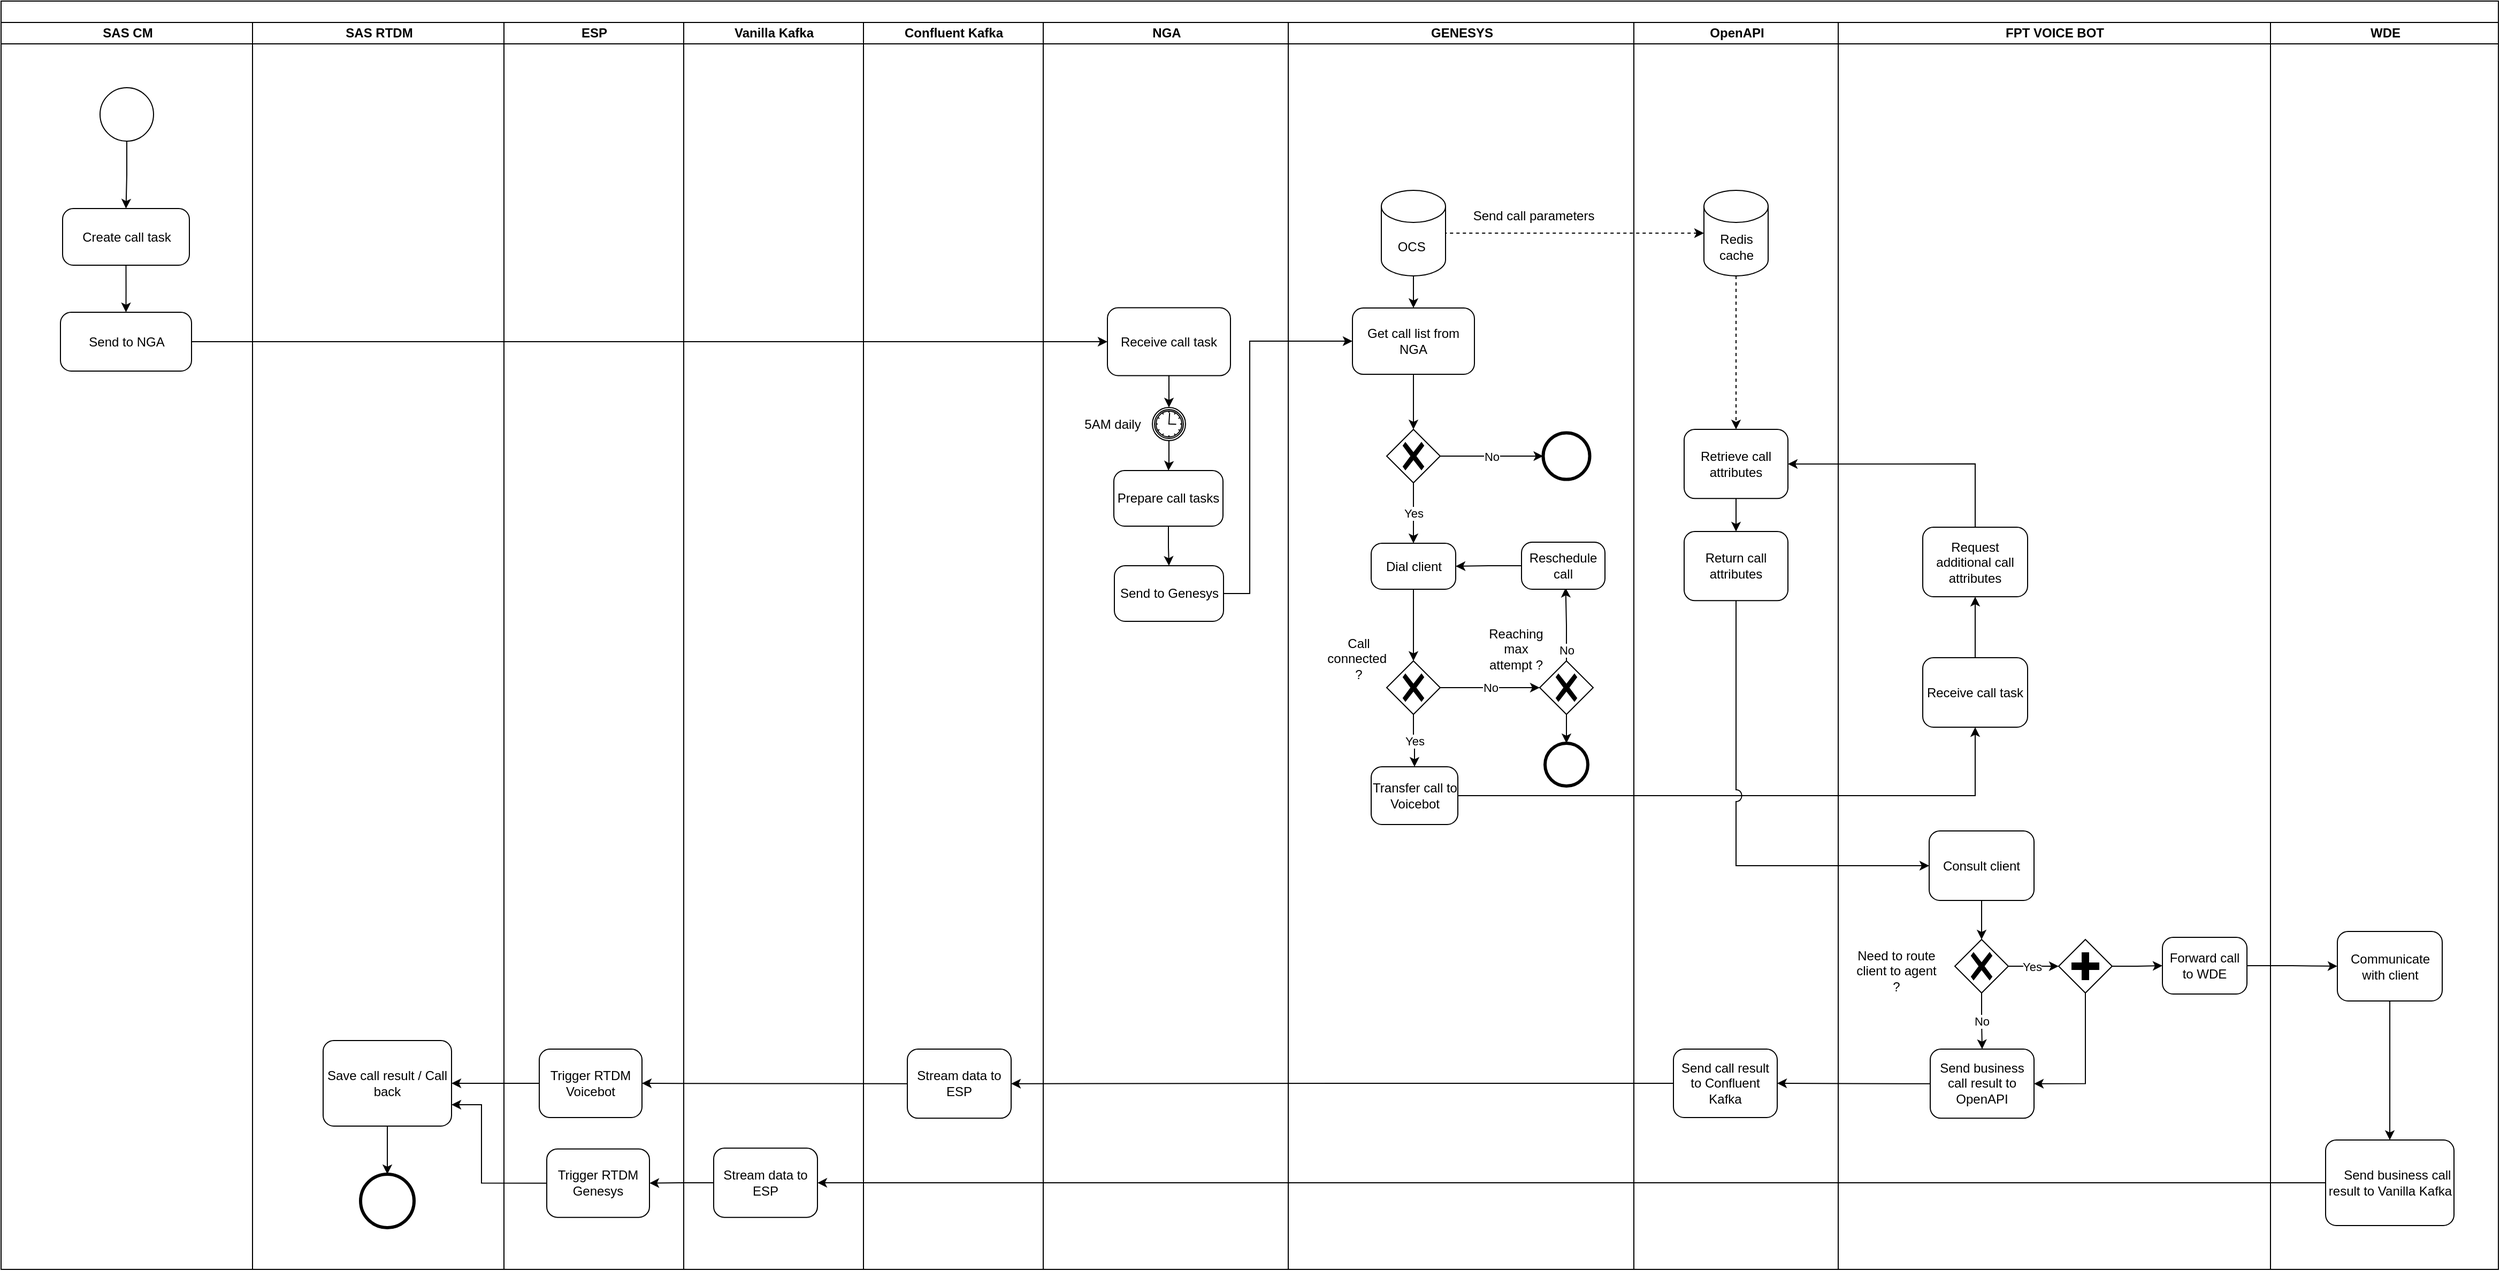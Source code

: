 <mxfile version="20.2.0" type="onedrive"><diagram name="Voicebot - Flowdiagram - 20221006" id="AVSwQs1AvUmpUwZt7N9i"><mxGraphModel grid="0" page="0" gridSize="10" guides="1" tooltips="1" connect="1" arrows="1" fold="1" pageScale="1" pageWidth="850" pageHeight="1100" background="#ffffff" math="0" shadow="0"><root><mxCell id="Dkn5S9iM4uBbkU67plKj-0"/><mxCell id="Dkn5S9iM4uBbkU67plKj-1" parent="Dkn5S9iM4uBbkU67plKj-0"/><mxCell id="Dkn5S9iM4uBbkU67plKj-2" value="" style="swimlane;html=1;childLayout=stackLayout;resizeParent=1;resizeParentMax=0;startSize=20;" vertex="1" parent="Dkn5S9iM4uBbkU67plKj-1"><mxGeometry x="-715" y="83" width="2334" height="1186" as="geometry"/></mxCell><mxCell id="Dkn5S9iM4uBbkU67plKj-3" value="SAS CM" style="swimlane;html=1;startSize=20;" vertex="1" parent="Dkn5S9iM4uBbkU67plKj-2"><mxGeometry y="20" width="235" height="1166" as="geometry"><mxRectangle y="20" width="32" height="1166" as="alternateBounds"/></mxGeometry></mxCell><mxCell id="Dkn5S9iM4uBbkU67plKj-6" style="edgeStyle=orthogonalEdgeStyle;rounded=0;orthogonalLoop=1;jettySize=auto;html=1;exitX=0.5;exitY=1;exitDx=0;exitDy=0;exitPerimeter=0;" edge="1" parent="Dkn5S9iM4uBbkU67plKj-3" source="Dkn5S9iM4uBbkU67plKj-7" target="Dkn5S9iM4uBbkU67plKj-5"><mxGeometry relative="1" as="geometry"/></mxCell><mxCell id="Dkn5S9iM4uBbkU67plKj-7" value="" style="points=[[0.145,0.145,0],[0.5,0,0],[0.855,0.145,0],[1,0.5,0],[0.855,0.855,0],[0.5,1,0],[0.145,0.855,0],[0,0.5,0]];shape=mxgraph.bpmn.event;html=1;verticalLabelPosition=bottom;labelBackgroundColor=#ffffff;verticalAlign=top;align=center;perimeter=ellipsePerimeter;outlineConnect=0;aspect=fixed;outline=standard;symbol=general;" vertex="1" parent="Dkn5S9iM4uBbkU67plKj-3"><mxGeometry x="92.5" y="61" width="50" height="50" as="geometry"/></mxCell><object label="Create call task" id="Dkn5S9iM4uBbkU67plKj-5"><mxCell style="points=[[0,0.25,0,0,0],[0,0.5,0,0,0],[0,0.51,0,0,0],[0,0.75,0,0,0],[0.25,0,0,0,0],[0.25,1,0,0,0],[0.5,0,0,0,0],[0.5,1,0,0,0],[0.75,0,0,0,0],[0.75,1,0,0,0],[1,0.25,0,0,0],[1,0.51,0,0,0],[1,0.75,0,0,0]];shape=mxgraph.bpmn.task;whiteSpace=wrap;rectStyle=rounded;size=10;taskMarker=abstract;" vertex="1" parent="Dkn5S9iM4uBbkU67plKj-3"><mxGeometry x="57.5" y="174" width="118.5" height="53" as="geometry"/></mxCell></object><mxCell id="Dkn5S9iM4uBbkU67plKj-8" value="Send to NGA" style="points=[[0.25,0,0],[0.5,0,0],[0.75,0,0],[1,0.25,0],[1,0.5,0],[1,0.75,0],[0.75,1,0],[0.5,1,0],[0.25,1,0],[0,0.75,0],[0,0.5,0],[0,0.25,0]];shape=mxgraph.bpmn.task;whiteSpace=wrap;rectStyle=rounded;size=10;taskMarker=abstract;" vertex="1" parent="Dkn5S9iM4uBbkU67plKj-3"><mxGeometry x="55.5" y="271" width="122.5" height="55" as="geometry"/></mxCell><mxCell id="Dkn5S9iM4uBbkU67plKj-4" style="edgeStyle=orthogonalEdgeStyle;rounded=0;orthogonalLoop=1;jettySize=auto;html=1;exitX=0.5;exitY=1;exitDx=0;exitDy=0;exitPerimeter=0;entryX=0.5;entryY=0;entryDx=0;entryDy=0;entryPerimeter=0;" edge="1" parent="Dkn5S9iM4uBbkU67plKj-3" source="Dkn5S9iM4uBbkU67plKj-5" target="Dkn5S9iM4uBbkU67plKj-8"><mxGeometry relative="1" as="geometry"/></mxCell><mxCell id="Dkn5S9iM4uBbkU67plKj-9" value="SAS RTDM" style="swimlane;html=1;startSize=20;" vertex="1" parent="Dkn5S9iM4uBbkU67plKj-2"><mxGeometry x="235" y="20" width="235" height="1166" as="geometry"/></mxCell><mxCell id="Dkn5S9iM4uBbkU67plKj-10" style="edgeStyle=orthogonalEdgeStyle;rounded=0;orthogonalLoop=1;jettySize=auto;html=1;exitX=0.5;exitY=1;exitDx=0;exitDy=0;exitPerimeter=0;" edge="1" parent="Dkn5S9iM4uBbkU67plKj-9" source="Dkn5S9iM4uBbkU67plKj-11" target="Dkn5S9iM4uBbkU67plKj-14"><mxGeometry relative="1" as="geometry"/></mxCell><mxCell id="Dkn5S9iM4uBbkU67plKj-11" value="Save call result / Call back" style="points=[[0.25,0,0],[0.5,0,0],[0.75,0,0],[1,0.25,0],[1,0.5,0],[1,0.75,0],[0.75,1,0],[0.5,1,0],[0.25,1,0],[0,0.75,0],[0,0.5,0],[0,0.25,0]];shape=mxgraph.bpmn.task;whiteSpace=wrap;rectStyle=rounded;size=10;taskMarker=abstract;" vertex="1" parent="Dkn5S9iM4uBbkU67plKj-9"><mxGeometry x="66" y="952" width="120" height="80" as="geometry"/></mxCell><mxCell id="Dkn5S9iM4uBbkU67plKj-14" value="" style="points=[[0.145,0.145,0],[0.5,0,0],[0.855,0.145,0],[1,0.5,0],[0.855,0.855,0],[0.5,1,0],[0.145,0.855,0],[0,0.5,0]];shape=mxgraph.bpmn.event;html=1;verticalLabelPosition=bottom;labelBackgroundColor=#ffffff;verticalAlign=top;align=center;perimeter=ellipsePerimeter;outlineConnect=0;aspect=fixed;outline=end;symbol=terminate2;" vertex="1" parent="Dkn5S9iM4uBbkU67plKj-9"><mxGeometry x="101" y="1077" width="50" height="50" as="geometry"/></mxCell><mxCell id="Dkn5S9iM4uBbkU67plKj-18" value="ESP" style="swimlane;html=1;startSize=20;" vertex="1" parent="Dkn5S9iM4uBbkU67plKj-2"><mxGeometry x="470" y="20" width="168" height="1166" as="geometry"/></mxCell><mxCell id="lUixaIj8vRWAvoNRVGVF-94" value="Trigger RTDM Voicebot" style="points=[[0.25,0,0],[0.5,0,0],[0.75,0,0],[1,0.25,0],[1,0.5,0],[1,0.75,0],[0.75,1,0],[0.5,1,0],[0.25,1,0],[0,0.75,0],[0,0.5,0],[0,0.25,0]];shape=mxgraph.bpmn.task;whiteSpace=wrap;rectStyle=rounded;size=10;taskMarker=abstract;" vertex="1" parent="Dkn5S9iM4uBbkU67plKj-18"><mxGeometry x="33" y="960" width="96" height="64" as="geometry"/></mxCell><mxCell id="B1AEDneCBW6MZfReENBX-0" value="Trigger RTDM Genesys" style="points=[[0.25,0,0],[0.5,0,0],[0.75,0,0],[1,0.25,0],[1,0.5,0],[1,0.75,0],[0.75,1,0],[0.5,1,0],[0.25,1,0],[0,0.75,0],[0,0.5,0],[0,0.25,0]];shape=mxgraph.bpmn.task;whiteSpace=wrap;rectStyle=rounded;size=10;taskMarker=abstract;" vertex="1" parent="Dkn5S9iM4uBbkU67plKj-18"><mxGeometry x="40" y="1053.33" width="96" height="64" as="geometry"/></mxCell><mxCell id="FtiySEOgPfvuPYwNcR_p-2" value="Vanilla Kafka" style="swimlane;html=1;startSize=20;" vertex="1" parent="Dkn5S9iM4uBbkU67plKj-2"><mxGeometry x="638" y="20" width="168" height="1166" as="geometry"/></mxCell><mxCell id="FtiySEOgPfvuPYwNcR_p-5" value="Stream data to ESP" style="points=[[0.25,0,0],[0.5,0,0],[0.75,0,0],[1,0.25,0],[1,0.5,0],[1,0.75,0],[0.75,1,0],[0.5,1,0],[0.25,1,0],[0,0.75,0],[0,0.5,0],[0,0.25,0]];shape=mxgraph.bpmn.task;whiteSpace=wrap;rectStyle=rounded;size=10;taskMarker=abstract;" vertex="1" parent="FtiySEOgPfvuPYwNcR_p-2"><mxGeometry x="28" y="1052.66" width="97" height="64.67" as="geometry"/></mxCell><mxCell id="FtiySEOgPfvuPYwNcR_p-1" value="Confluent Kafka" style="swimlane;html=1;startSize=20;" vertex="1" parent="Dkn5S9iM4uBbkU67plKj-2"><mxGeometry x="806" y="20" width="168" height="1166" as="geometry"/></mxCell><mxCell id="FtiySEOgPfvuPYwNcR_p-3" value="Stream data to ESP" style="points=[[0.25,0,0],[0.5,0,0],[0.75,0,0],[1,0.25,0],[1,0.5,0],[1,0.75,0],[0.75,1,0],[0.5,1,0],[0.25,1,0],[0,0.75,0],[0,0.5,0],[0,0.25,0]];shape=mxgraph.bpmn.task;whiteSpace=wrap;rectStyle=rounded;size=10;taskMarker=abstract;" vertex="1" parent="FtiySEOgPfvuPYwNcR_p-1"><mxGeometry x="41" y="960" width="97" height="64.67" as="geometry"/></mxCell><mxCell id="Dkn5S9iM4uBbkU67plKj-26" style="edgeStyle=orthogonalEdgeStyle;rounded=0;orthogonalLoop=1;jettySize=auto;html=1;exitX=1;exitY=0.5;exitDx=0;exitDy=0;exitPerimeter=0;entryX=0;entryY=0.5;entryDx=0;entryDy=0;entryPerimeter=0;" edge="1" parent="Dkn5S9iM4uBbkU67plKj-2" source="Dkn5S9iM4uBbkU67plKj-8" target="Dkn5S9iM4uBbkU67plKj-23"><mxGeometry relative="1" as="geometry"><mxPoint x="773" y="371" as="targetPoint"/></mxGeometry></mxCell><mxCell id="Dkn5S9iM4uBbkU67plKj-28" style="edgeStyle=orthogonalEdgeStyle;rounded=0;orthogonalLoop=1;jettySize=auto;html=1;exitX=1;exitY=0.5;exitDx=0;exitDy=0;exitPerimeter=0;" edge="1" parent="Dkn5S9iM4uBbkU67plKj-2" source="Dkn5S9iM4uBbkU67plKj-39" target="LhgJAR-SE8mhHtLFVo84-11"><mxGeometry relative="1" as="geometry"><mxPoint x="1742" y="792.0" as="targetPoint"/></mxGeometry></mxCell><mxCell id="Dkn5S9iM4uBbkU67plKj-21" value="NGA" style="swimlane;html=1;startSize=20;" vertex="1" parent="Dkn5S9iM4uBbkU67plKj-2"><mxGeometry x="974" y="20" width="229" height="1166" as="geometry"/></mxCell><mxCell id="lUixaIj8vRWAvoNRVGVF-65" style="edgeStyle=orthogonalEdgeStyle;rounded=0;orthogonalLoop=1;jettySize=auto;html=1;exitX=0.5;exitY=1;exitDx=0;exitDy=0;exitPerimeter=0;startArrow=none;startFill=0;endArrow=classic;endFill=1;" edge="1" parent="Dkn5S9iM4uBbkU67plKj-21" source="Dkn5S9iM4uBbkU67plKj-23" target="lUixaIj8vRWAvoNRVGVF-66"><mxGeometry relative="1" as="geometry"/></mxCell><mxCell id="Dkn5S9iM4uBbkU67plKj-23" value="Receive call task" style="points=[[0.25,0,0],[0.5,0,0],[0.75,0,0],[1,0.25,0],[1,0.5,0],[1,0.75,0],[0.75,1,0],[0.5,1,0],[0.25,1,0],[0,0.75,0],[0,0.5,0],[0,0.25,0]];shape=mxgraph.bpmn.task;whiteSpace=wrap;rectStyle=rounded;size=10;taskMarker=abstract;" vertex="1" parent="Dkn5S9iM4uBbkU67plKj-21"><mxGeometry x="60" y="266.75" width="115" height="63.5" as="geometry"/></mxCell><mxCell id="FtiySEOgPfvuPYwNcR_p-7" style="edgeStyle=orthogonalEdgeStyle;rounded=0;orthogonalLoop=1;jettySize=auto;html=1;exitX=0.5;exitY=1;exitDx=0;exitDy=0;exitPerimeter=0;" edge="1" parent="Dkn5S9iM4uBbkU67plKj-21" source="lUixaIj8vRWAvoNRVGVF-62" target="lUixaIj8vRWAvoNRVGVF-69"><mxGeometry relative="1" as="geometry"/></mxCell><mxCell id="lUixaIj8vRWAvoNRVGVF-62" value="Prepare call tasks" style="points=[[0.25,0,0],[0.5,0,0],[0.75,0,0],[1,0.25,0],[1,0.5,0],[1,0.75,0],[0.75,1,0],[0.5,1,0],[0.25,1,0],[0,0.75,0],[0,0.5,0],[0,0.25,0]];shape=mxgraph.bpmn.task;whiteSpace=wrap;rectStyle=rounded;size=10;taskMarker=abstract;" vertex="1" parent="Dkn5S9iM4uBbkU67plKj-21"><mxGeometry x="66" y="419" width="102" height="52" as="geometry"/></mxCell><mxCell id="lUixaIj8vRWAvoNRVGVF-68" style="edgeStyle=orthogonalEdgeStyle;rounded=0;orthogonalLoop=1;jettySize=auto;html=1;exitX=0.5;exitY=1;exitDx=0;exitDy=0;exitPerimeter=0;startArrow=none;startFill=0;endArrow=classic;endFill=1;" edge="1" parent="Dkn5S9iM4uBbkU67plKj-21" source="lUixaIj8vRWAvoNRVGVF-66" target="lUixaIj8vRWAvoNRVGVF-62"><mxGeometry relative="1" as="geometry"/></mxCell><mxCell id="lUixaIj8vRWAvoNRVGVF-66" value="" style="points=[[0.145,0.145,0],[0.5,0,0],[0.855,0.145,0],[1,0.5,0],[0.855,0.855,0],[0.5,1,0],[0.145,0.855,0],[0,0.5,0]];shape=mxgraph.bpmn.event;html=1;verticalLabelPosition=bottom;labelBackgroundColor=#ffffff;verticalAlign=top;align=center;perimeter=ellipsePerimeter;outlineConnect=0;aspect=fixed;outline=catching;symbol=timer;" vertex="1" parent="Dkn5S9iM4uBbkU67plKj-21"><mxGeometry x="102" y="360" width="31" height="31" as="geometry"/></mxCell><mxCell id="lUixaIj8vRWAvoNRVGVF-67" value="5AM daily" style="text;html=1;strokeColor=none;fillColor=none;align=center;verticalAlign=middle;whiteSpace=wrap;rounded=0;" vertex="1" parent="Dkn5S9iM4uBbkU67plKj-21"><mxGeometry x="35" y="361" width="60" height="30" as="geometry"/></mxCell><mxCell id="lUixaIj8vRWAvoNRVGVF-69" value="Send to Genesys" style="points=[[0.25,0,0],[0.5,0,0],[0.75,0,0],[1,0.25,0],[1,0.5,0],[1,0.75,0],[0.75,1,0],[0.5,1,0],[0.25,1,0],[0,0.75,0],[0,0.5,0],[0,0.25,0]];shape=mxgraph.bpmn.task;whiteSpace=wrap;rectStyle=rounded;size=10;taskMarker=abstract;" vertex="1" parent="Dkn5S9iM4uBbkU67plKj-21"><mxGeometry x="66.5" y="508" width="102" height="52" as="geometry"/></mxCell><mxCell id="Dkn5S9iM4uBbkU67plKj-44" style="edgeStyle=orthogonalEdgeStyle;rounded=0;orthogonalLoop=1;jettySize=auto;html=1;entryX=0;entryY=0.5;entryDx=0;entryDy=0;entryPerimeter=0;" edge="1" parent="Dkn5S9iM4uBbkU67plKj-2" source="lUixaIj8vRWAvoNRVGVF-69" target="Dkn5S9iM4uBbkU67plKj-31"><mxGeometry relative="1" as="geometry"><Array as="points"><mxPoint x="1167" y="554"/><mxPoint x="1167" y="318"/></Array></mxGeometry></mxCell><mxCell id="Dkn5S9iM4uBbkU67plKj-29" value="GENESYS" style="swimlane;html=1;startSize=20;" vertex="1" parent="Dkn5S9iM4uBbkU67plKj-2"><mxGeometry x="1203" y="20" width="323" height="1166" as="geometry"/></mxCell><mxCell id="Dkn5S9iM4uBbkU67plKj-31" value="Get call list from NGA" style="points=[[0.25,0,0],[0.5,0,0],[0.75,0,0],[1,0.25,0],[1,0.5,0],[1,0.75,0],[0.75,1,0],[0.5,1,0],[0.25,1,0],[0,0.75,0],[0,0.5,0],[0,0.25,0]];shape=mxgraph.bpmn.task;whiteSpace=wrap;rectStyle=rounded;size=10;taskMarker=abstract;" vertex="1" parent="Dkn5S9iM4uBbkU67plKj-29"><mxGeometry x="60" y="267" width="114" height="62" as="geometry"/></mxCell><mxCell id="lUixaIj8vRWAvoNRVGVF-75" style="edgeStyle=orthogonalEdgeStyle;rounded=0;orthogonalLoop=1;jettySize=auto;html=1;exitX=0.5;exitY=1;exitDx=0;exitDy=0;exitPerimeter=0;startArrow=none;startFill=0;endArrow=classic;endFill=1;" edge="1" parent="Dkn5S9iM4uBbkU67plKj-29" source="Dkn5S9iM4uBbkU67plKj-34" target="Dkn5S9iM4uBbkU67plKj-37"><mxGeometry relative="1" as="geometry"/></mxCell><mxCell id="Dkn5S9iM4uBbkU67plKj-34" value="Dial client" style="points=[[0.25,0,0],[0.5,0,0],[0.75,0,0],[1,0.25,0],[1,0.5,0],[1,0.75,0],[0.75,1,0],[0.5,1,0],[0.25,1,0],[0,0.75,0],[0,0.5,0],[0,0.25,0]];shape=mxgraph.bpmn.task;whiteSpace=wrap;rectStyle=rounded;size=10;taskMarker=abstract;" vertex="1" parent="Dkn5S9iM4uBbkU67plKj-29"><mxGeometry x="77.5" y="487" width="79" height="43" as="geometry"/></mxCell><mxCell id="Dkn5S9iM4uBbkU67plKj-36" value="Yes" style="edgeStyle=orthogonalEdgeStyle;rounded=0;orthogonalLoop=1;jettySize=auto;html=1;exitX=0.5;exitY=1;exitDx=0;exitDy=0;exitPerimeter=0;" edge="1" parent="Dkn5S9iM4uBbkU67plKj-29" source="Dkn5S9iM4uBbkU67plKj-37" target="Dkn5S9iM4uBbkU67plKj-39"><mxGeometry relative="1" as="geometry"/></mxCell><mxCell id="lUixaIj8vRWAvoNRVGVF-76" value="No" style="edgeStyle=orthogonalEdgeStyle;rounded=0;orthogonalLoop=1;jettySize=auto;html=1;exitX=1;exitY=0.5;exitDx=0;exitDy=0;exitPerimeter=0;startArrow=none;startFill=0;endArrow=classic;endFill=1;" edge="1" parent="Dkn5S9iM4uBbkU67plKj-29" source="Dkn5S9iM4uBbkU67plKj-37" target="lUixaIj8vRWAvoNRVGVF-77"><mxGeometry relative="1" as="geometry"><mxPoint x="226" y="622" as="targetPoint"/></mxGeometry></mxCell><mxCell id="Dkn5S9iM4uBbkU67plKj-37" value="" style="points=[[0.25,0.25,0],[0.5,0,0],[0.75,0.25,0],[1,0.5,0],[0.75,0.75,0],[0.5,1,0],[0.25,0.75,0],[0,0.5,0]];shape=mxgraph.bpmn.gateway2;html=1;verticalLabelPosition=bottom;labelBackgroundColor=#ffffff;verticalAlign=top;align=center;perimeter=rhombusPerimeter;outlineConnect=0;outline=none;symbol=none;gwType=exclusive;" vertex="1" parent="Dkn5S9iM4uBbkU67plKj-29"><mxGeometry x="92" y="597" width="50" height="50" as="geometry"/></mxCell><mxCell id="Dkn5S9iM4uBbkU67plKj-39" value="Transfer call to Voicebot" style="points=[[0.25,0,0],[0.5,0,0],[0.75,0,0],[1,0.25,0],[1,0.5,0],[1,0.75,0],[0.75,1,0],[0.5,1,0],[0.25,1,0],[0,0.75,0],[0,0.5,0],[0,0.25,0]];shape=mxgraph.bpmn.task;whiteSpace=wrap;rectStyle=rounded;size=10;taskMarker=abstract;" vertex="1" parent="Dkn5S9iM4uBbkU67plKj-29"><mxGeometry x="77.5" y="696" width="81" height="54" as="geometry"/></mxCell><mxCell id="Dkn5S9iM4uBbkU67plKj-40" value="Yes" style="edgeStyle=orthogonalEdgeStyle;rounded=0;orthogonalLoop=1;jettySize=auto;html=1;exitX=0.5;exitY=1;exitDx=0;exitDy=0;exitPerimeter=0;" edge="1" parent="Dkn5S9iM4uBbkU67plKj-29" source="Dkn5S9iM4uBbkU67plKj-41" target="Dkn5S9iM4uBbkU67plKj-34"><mxGeometry relative="1" as="geometry"/></mxCell><mxCell id="lUixaIj8vRWAvoNRVGVF-73" value="No" style="edgeStyle=orthogonalEdgeStyle;rounded=0;orthogonalLoop=1;jettySize=auto;html=1;exitX=1;exitY=0.5;exitDx=0;exitDy=0;exitPerimeter=0;startArrow=none;startFill=0;endArrow=classic;endFill=1;" edge="1" parent="Dkn5S9iM4uBbkU67plKj-29" source="Dkn5S9iM4uBbkU67plKj-41" target="lUixaIj8vRWAvoNRVGVF-72"><mxGeometry relative="1" as="geometry"/></mxCell><mxCell id="Dkn5S9iM4uBbkU67plKj-41" value="" style="points=[[0.25,0.25,0],[0.5,0,0],[0.75,0.25,0],[1,0.5,0],[0.75,0.75,0],[0.5,1,0],[0.25,0.75,0],[0,0.5,0]];shape=mxgraph.bpmn.gateway2;html=1;verticalLabelPosition=bottom;labelBackgroundColor=#ffffff;verticalAlign=top;align=center;perimeter=rhombusPerimeter;outlineConnect=0;outline=none;symbol=none;gwType=exclusive;" vertex="1" parent="Dkn5S9iM4uBbkU67plKj-29"><mxGeometry x="92" y="380.5" width="50" height="50" as="geometry"/></mxCell><mxCell id="Dkn5S9iM4uBbkU67plKj-42" value="" style="edgeStyle=orthogonalEdgeStyle;rounded=0;orthogonalLoop=1;jettySize=auto;html=1;entryX=0.5;entryY=0;entryDx=0;entryDy=0;entryPerimeter=0;" edge="1" parent="Dkn5S9iM4uBbkU67plKj-29" source="Dkn5S9iM4uBbkU67plKj-31" target="Dkn5S9iM4uBbkU67plKj-41"><mxGeometry relative="1" as="geometry"><mxPoint x="237.0" y="496" as="sourcePoint"/><mxPoint x="236.0" y="775" as="targetPoint"/></mxGeometry></mxCell><mxCell id="lUixaIj8vRWAvoNRVGVF-72" value="" style="points=[[0.145,0.145,0],[0.5,0,0],[0.855,0.145,0],[1,0.5,0],[0.855,0.855,0],[0.5,1,0],[0.145,0.855,0],[0,0.5,0]];shape=mxgraph.bpmn.event;html=1;verticalLabelPosition=bottom;labelBackgroundColor=#ffffff;verticalAlign=top;align=center;perimeter=ellipsePerimeter;outlineConnect=0;aspect=fixed;outline=end;symbol=terminate2;" vertex="1" parent="Dkn5S9iM4uBbkU67plKj-29"><mxGeometry x="238.25" y="383.75" width="43.5" height="43.5" as="geometry"/></mxCell><mxCell id="lUixaIj8vRWAvoNRVGVF-71" value="Call connected&amp;nbsp; ?" style="text;html=1;strokeColor=none;fillColor=none;align=center;verticalAlign=middle;whiteSpace=wrap;rounded=0;" vertex="1" parent="Dkn5S9iM4uBbkU67plKj-29"><mxGeometry x="36" y="580" width="60" height="30" as="geometry"/></mxCell><mxCell id="lUixaIj8vRWAvoNRVGVF-79" value="No" style="edgeStyle=orthogonalEdgeStyle;rounded=0;orthogonalLoop=1;jettySize=auto;html=1;exitX=0.5;exitY=0;exitDx=0;exitDy=0;exitPerimeter=0;startArrow=none;startFill=0;endArrow=classic;endFill=1;entryX=0.529;entryY=0.97;entryDx=0;entryDy=0;entryPerimeter=0;" edge="1" parent="Dkn5S9iM4uBbkU67plKj-29" source="lUixaIj8vRWAvoNRVGVF-77" target="lUixaIj8vRWAvoNRVGVF-80"><mxGeometry x="-0.71" relative="1" as="geometry"><mxPoint x="261" y="534" as="targetPoint"/><mxPoint as="offset"/></mxGeometry></mxCell><mxCell id="FtiySEOgPfvuPYwNcR_p-8" style="edgeStyle=orthogonalEdgeStyle;rounded=0;orthogonalLoop=1;jettySize=auto;html=1;exitX=0.5;exitY=1;exitDx=0;exitDy=0;exitPerimeter=0;entryX=0.5;entryY=0;entryDx=0;entryDy=0;entryPerimeter=0;" edge="1" parent="Dkn5S9iM4uBbkU67plKj-29" source="lUixaIj8vRWAvoNRVGVF-77" target="lUixaIj8vRWAvoNRVGVF-82"><mxGeometry relative="1" as="geometry"/></mxCell><mxCell id="lUixaIj8vRWAvoNRVGVF-77" value="" style="points=[[0.25,0.25,0],[0.5,0,0],[0.75,0.25,0],[1,0.5,0],[0.75,0.75,0],[0.5,1,0],[0.25,0.75,0],[0,0.5,0]];shape=mxgraph.bpmn.gateway2;html=1;verticalLabelPosition=bottom;labelBackgroundColor=#ffffff;verticalAlign=top;align=center;perimeter=rhombusPerimeter;outlineConnect=0;outline=none;symbol=none;gwType=exclusive;" vertex="1" parent="Dkn5S9iM4uBbkU67plKj-29"><mxGeometry x="235" y="597" width="50" height="50" as="geometry"/></mxCell><mxCell id="lUixaIj8vRWAvoNRVGVF-78" value="Reaching max attempt ?" style="text;html=1;strokeColor=none;fillColor=none;align=center;verticalAlign=middle;whiteSpace=wrap;rounded=0;" vertex="1" parent="Dkn5S9iM4uBbkU67plKj-29"><mxGeometry x="183" y="571" width="60" height="30" as="geometry"/></mxCell><mxCell id="lUixaIj8vRWAvoNRVGVF-81" style="edgeStyle=orthogonalEdgeStyle;rounded=0;orthogonalLoop=1;jettySize=auto;html=1;exitX=0;exitY=0.5;exitDx=0;exitDy=0;exitPerimeter=0;startArrow=none;startFill=0;endArrow=classic;endFill=1;" edge="1" parent="Dkn5S9iM4uBbkU67plKj-29" source="lUixaIj8vRWAvoNRVGVF-80" target="Dkn5S9iM4uBbkU67plKj-34"><mxGeometry relative="1" as="geometry"/></mxCell><mxCell id="lUixaIj8vRWAvoNRVGVF-80" value="Reschedule call" style="points=[[0.25,0,0],[0.5,0,0],[0.75,0,0],[1,0.25,0],[1,0.5,0],[1,0.75,0],[0.75,1,0],[0.5,1,0],[0.25,1,0],[0,0.75,0],[0,0.5,0],[0,0.25,0]];shape=mxgraph.bpmn.task;whiteSpace=wrap;rectStyle=rounded;size=10;taskMarker=abstract;" vertex="1" parent="Dkn5S9iM4uBbkU67plKj-29"><mxGeometry x="218" y="486" width="78" height="44" as="geometry"/></mxCell><mxCell id="lUixaIj8vRWAvoNRVGVF-82" value="" style="points=[[0.145,0.145,0],[0.5,0,0],[0.855,0.145,0],[1,0.5,0],[0.855,0.855,0],[0.5,1,0],[0.145,0.855,0],[0,0.5,0]];shape=mxgraph.bpmn.event;html=1;verticalLabelPosition=bottom;labelBackgroundColor=#ffffff;verticalAlign=top;align=center;perimeter=ellipsePerimeter;outlineConnect=0;aspect=fixed;outline=end;symbol=terminate2;" vertex="1" parent="Dkn5S9iM4uBbkU67plKj-29"><mxGeometry x="240" y="674" width="40" height="40" as="geometry"/></mxCell><mxCell id="EB4QddauaaZ5auPx_78_-5" style="edgeStyle=orthogonalEdgeStyle;rounded=0;orthogonalLoop=1;jettySize=auto;html=1;exitX=0.5;exitY=1;exitDx=0;exitDy=0;exitPerimeter=0;entryX=0.5;entryY=0;entryDx=0;entryDy=0;entryPerimeter=0;startArrow=none;startFill=0;" edge="1" parent="Dkn5S9iM4uBbkU67plKj-29" source="EB4QddauaaZ5auPx_78_-4" target="Dkn5S9iM4uBbkU67plKj-31"><mxGeometry relative="1" as="geometry"/></mxCell><mxCell id="EB4QddauaaZ5auPx_78_-4" value="OCS&amp;nbsp;" style="shape=cylinder3;whiteSpace=wrap;html=1;boundedLbl=1;backgroundOutline=1;size=15;" vertex="1" parent="Dkn5S9iM4uBbkU67plKj-29"><mxGeometry x="87" y="157" width="60" height="80" as="geometry"/></mxCell><mxCell id="EB4QddauaaZ5auPx_78_-14" value="Send call parameters" style="text;html=1;align=center;verticalAlign=middle;resizable=0;points=[];autosize=1;strokeColor=none;fillColor=none;" vertex="1" parent="Dkn5S9iM4uBbkU67plKj-29"><mxGeometry x="163" y="168" width="131" height="26" as="geometry"/></mxCell><mxCell id="lUixaIj8vRWAvoNRVGVF-90" value="OpenAPI" style="swimlane;html=1;startSize=20;" vertex="1" parent="Dkn5S9iM4uBbkU67plKj-2"><mxGeometry x="1526" y="20" width="191" height="1166" as="geometry"/></mxCell><mxCell id="lUixaIj8vRWAvoNRVGVF-91" value="Send call result to Confluent Kafka" style="points=[[0.25,0,0],[0.5,0,0],[0.75,0,0],[1,0.25,0],[1,0.5,0],[1,0.75,0],[0.75,1,0],[0.5,1,0],[0.25,1,0],[0,0.75,0],[0,0.5,0],[0,0.25,0]];shape=mxgraph.bpmn.task;whiteSpace=wrap;rectStyle=rounded;size=10;taskMarker=abstract;" vertex="1" parent="lUixaIj8vRWAvoNRVGVF-90"><mxGeometry x="37" y="960" width="97" height="64" as="geometry"/></mxCell><mxCell id="LhgJAR-SE8mhHtLFVo84-20" style="edgeStyle=orthogonalEdgeStyle;rounded=0;orthogonalLoop=1;jettySize=auto;html=1;exitX=0.5;exitY=1;exitDx=0;exitDy=0;exitPerimeter=0;" edge="1" parent="lUixaIj8vRWAvoNRVGVF-90" source="EB4QddauaaZ5auPx_78_-0" target="LhgJAR-SE8mhHtLFVo84-19"><mxGeometry relative="1" as="geometry"/></mxCell><mxCell id="EB4QddauaaZ5auPx_78_-0" value="Retrieve call attributes" style="points=[[0.25,0,0],[0.5,0,0],[0.75,0,0],[1,0.25,0],[1,0.5,0],[1,0.75,0],[0.75,1,0],[0.5,1,0],[0.25,1,0],[0,0.75,0],[0,0.5,0],[0,0.25,0]];shape=mxgraph.bpmn.task;whiteSpace=wrap;rectStyle=rounded;size=10;taskMarker=abstract;" vertex="1" parent="lUixaIj8vRWAvoNRVGVF-90"><mxGeometry x="47" y="380.5" width="97" height="64.67" as="geometry"/></mxCell><mxCell id="LhgJAR-SE8mhHtLFVo84-17" style="edgeStyle=orthogonalEdgeStyle;rounded=0;orthogonalLoop=1;jettySize=auto;html=1;exitX=0.5;exitY=1;exitDx=0;exitDy=0;exitPerimeter=0;dashed=1;" edge="1" parent="lUixaIj8vRWAvoNRVGVF-90" source="LhgJAR-SE8mhHtLFVo84-15" target="EB4QddauaaZ5auPx_78_-0"><mxGeometry relative="1" as="geometry"/></mxCell><mxCell id="LhgJAR-SE8mhHtLFVo84-15" value="Redis cache" style="shape=cylinder3;whiteSpace=wrap;html=1;boundedLbl=1;backgroundOutline=1;size=15;" vertex="1" parent="lUixaIj8vRWAvoNRVGVF-90"><mxGeometry x="65.5" y="157" width="60" height="80" as="geometry"/></mxCell><mxCell id="LhgJAR-SE8mhHtLFVo84-19" value="Return call attributes" style="points=[[0.25,0,0],[0.5,0,0],[0.75,0,0],[1,0.25,0],[1,0.5,0],[1,0.75,0],[0.75,1,0],[0.5,1,0],[0.25,1,0],[0,0.75,0],[0,0.5,0],[0,0.25,0]];shape=mxgraph.bpmn.task;whiteSpace=wrap;rectStyle=rounded;size=10;taskMarker=abstract;" vertex="1" parent="lUixaIj8vRWAvoNRVGVF-90"><mxGeometry x="47" y="476" width="97" height="64.67" as="geometry"/></mxCell><mxCell id="Dkn5S9iM4uBbkU67plKj-45" value="FPT VOICE BOT" style="swimlane;html=1;startSize=20;" vertex="1" parent="Dkn5S9iM4uBbkU67plKj-2"><mxGeometry x="1717" y="20" width="404" height="1166" as="geometry"/></mxCell><mxCell id="Dkn5S9iM4uBbkU67plKj-49" style="edgeStyle=orthogonalEdgeStyle;rounded=0;orthogonalLoop=1;jettySize=auto;html=1;exitX=1;exitY=0.5;exitDx=0;exitDy=0;exitPerimeter=0;" edge="1" parent="Dkn5S9iM4uBbkU67plKj-45" source="Dkn5S9iM4uBbkU67plKj-51" target="LhgJAR-SE8mhHtLFVo84-25"><mxGeometry relative="1" as="geometry"><mxPoint x="237" y="882" as="targetPoint"/></mxGeometry></mxCell><mxCell id="Dkn5S9iM4uBbkU67plKj-50" value="Yes" style="edgeLabel;html=1;align=center;verticalAlign=middle;resizable=0;points=[];" vertex="1" connectable="0" parent="Dkn5S9iM4uBbkU67plKj-49"><mxGeometry x="-0.291" y="-3" relative="1" as="geometry"><mxPoint x="5" y="-3" as="offset"/></mxGeometry></mxCell><mxCell id="lUixaIj8vRWAvoNRVGVF-89" value="No" style="edgeStyle=orthogonalEdgeStyle;rounded=0;orthogonalLoop=1;jettySize=auto;html=1;exitX=0.5;exitY=1;exitDx=0;exitDy=0;exitPerimeter=0;startArrow=none;startFill=0;endArrow=classic;endFill=1;" edge="1" parent="Dkn5S9iM4uBbkU67plKj-45" source="Dkn5S9iM4uBbkU67plKj-51" target="Dkn5S9iM4uBbkU67plKj-52"><mxGeometry relative="1" as="geometry"/></mxCell><mxCell id="Dkn5S9iM4uBbkU67plKj-51" value="" style="points=[[0.25,0.25,0],[0.5,0,0],[0.75,0.25,0],[1,0.5,0],[0.75,0.75,0],[0.5,1,0],[0.25,0.75,0],[0,0.5,0]];shape=mxgraph.bpmn.gateway2;html=1;verticalLabelPosition=bottom;labelBackgroundColor=#ffffff;verticalAlign=top;align=center;perimeter=rhombusPerimeter;outlineConnect=0;outline=none;symbol=none;gwType=exclusive;" vertex="1" parent="Dkn5S9iM4uBbkU67plKj-45"><mxGeometry x="109" y="857.5" width="50" height="50" as="geometry"/></mxCell><mxCell id="Dkn5S9iM4uBbkU67plKj-52" value="Send business call result to OpenAPI" style="points=[[0.25,0,0],[0.5,0,0],[0.75,0,0],[1,0.25,0],[1,0.5,0],[1,0.75,0],[0.75,1,0],[0.5,1,0],[0.25,1,0],[0,0.75,0],[0,0.5,0],[0,0.25,0]];shape=mxgraph.bpmn.task;whiteSpace=wrap;rectStyle=rounded;size=10;taskMarker=abstract;" vertex="1" parent="Dkn5S9iM4uBbkU67plKj-45"><mxGeometry x="86" y="960" width="97" height="64.67" as="geometry"/></mxCell><mxCell id="Dkn5S9iM4uBbkU67plKj-53" value="Forward call to WDE" style="points=[[0.25,0,0],[0.5,0,0],[0.75,0,0],[1,0.25,0],[1,0.5,0],[1,0.75,0],[0.75,1,0],[0.5,1,0],[0.25,1,0],[0,0.75,0],[0,0.5,0],[0,0.25,0]];shape=mxgraph.bpmn.task;whiteSpace=wrap;rectStyle=rounded;size=10;taskMarker=abstract;" vertex="1" parent="Dkn5S9iM4uBbkU67plKj-45"><mxGeometry x="303" y="855.5" width="79" height="53" as="geometry"/></mxCell><mxCell id="lUixaIj8vRWAvoNRVGVF-85" value="Need to route client to agent ?" style="text;html=1;strokeColor=none;fillColor=none;align=center;verticalAlign=middle;whiteSpace=wrap;rounded=0;" vertex="1" parent="Dkn5S9iM4uBbkU67plKj-45"><mxGeometry x="14" y="872" width="81" height="30" as="geometry"/></mxCell><mxCell id="LhgJAR-SE8mhHtLFVo84-14" style="edgeStyle=orthogonalEdgeStyle;rounded=0;orthogonalLoop=1;jettySize=auto;html=1;exitX=0.5;exitY=0;exitDx=0;exitDy=0;exitPerimeter=0;entryX=0.5;entryY=1;entryDx=0;entryDy=0;entryPerimeter=0;" edge="1" parent="Dkn5S9iM4uBbkU67plKj-45" source="LhgJAR-SE8mhHtLFVo84-11" target="LhgJAR-SE8mhHtLFVo84-12"><mxGeometry relative="1" as="geometry"/></mxCell><mxCell id="LhgJAR-SE8mhHtLFVo84-11" value="Receive call task" style="points=[[0.25,0,0],[0.5,0,0],[0.75,0,0],[1,0.25,0],[1,0.5,0],[1,0.75,0],[0.75,1,0],[0.5,1,0],[0.25,1,0],[0,0.75,0],[0,0.5,0],[0,0.25,0]];shape=mxgraph.bpmn.task;whiteSpace=wrap;rectStyle=rounded;size=10;taskMarker=abstract;" vertex="1" parent="Dkn5S9iM4uBbkU67plKj-45"><mxGeometry x="79" y="594" width="98" height="65" as="geometry"/></mxCell><mxCell id="LhgJAR-SE8mhHtLFVo84-12" value="Request additional call attributes" style="points=[[0.25,0,0],[0.5,0,0],[0.75,0,0],[1,0.25,0],[1,0.5,0],[1,0.75,0],[0.75,1,0],[0.5,1,0],[0.25,1,0],[0,0.75,0],[0,0.5,0],[0,0.25,0]];shape=mxgraph.bpmn.task;whiteSpace=wrap;rectStyle=rounded;size=10;taskMarker=abstract;" vertex="1" parent="Dkn5S9iM4uBbkU67plKj-45"><mxGeometry x="79" y="472" width="98" height="65" as="geometry"/></mxCell><mxCell id="LhgJAR-SE8mhHtLFVo84-24" style="edgeStyle=orthogonalEdgeStyle;rounded=0;orthogonalLoop=1;jettySize=auto;html=1;exitX=0.5;exitY=1;exitDx=0;exitDy=0;exitPerimeter=0;" edge="1" parent="Dkn5S9iM4uBbkU67plKj-45" source="LhgJAR-SE8mhHtLFVo84-22" target="Dkn5S9iM4uBbkU67plKj-51"><mxGeometry relative="1" as="geometry"/></mxCell><mxCell id="LhgJAR-SE8mhHtLFVo84-22" value="Consult client" style="points=[[0.25,0,0],[0.5,0,0],[0.75,0,0],[1,0.25,0],[1,0.5,0],[1,0.75,0],[0.75,1,0],[0.5,1,0],[0.25,1,0],[0,0.75,0],[0,0.5,0],[0,0.25,0]];shape=mxgraph.bpmn.task;whiteSpace=wrap;rectStyle=rounded;size=10;taskMarker=abstract;" vertex="1" parent="Dkn5S9iM4uBbkU67plKj-45"><mxGeometry x="85" y="756" width="98" height="65" as="geometry"/></mxCell><mxCell id="LhgJAR-SE8mhHtLFVo84-26" style="edgeStyle=orthogonalEdgeStyle;rounded=0;orthogonalLoop=1;jettySize=auto;html=1;exitX=1;exitY=0.5;exitDx=0;exitDy=0;exitPerimeter=0;entryX=0;entryY=0.5;entryDx=0;entryDy=0;entryPerimeter=0;" edge="1" parent="Dkn5S9iM4uBbkU67plKj-45" source="LhgJAR-SE8mhHtLFVo84-25" target="Dkn5S9iM4uBbkU67plKj-53"><mxGeometry relative="1" as="geometry"/></mxCell><mxCell id="LhgJAR-SE8mhHtLFVo84-27" style="edgeStyle=orthogonalEdgeStyle;rounded=0;orthogonalLoop=1;jettySize=auto;html=1;exitX=0.5;exitY=1;exitDx=0;exitDy=0;exitPerimeter=0;entryX=1;entryY=0.5;entryDx=0;entryDy=0;entryPerimeter=0;" edge="1" parent="Dkn5S9iM4uBbkU67plKj-45" source="LhgJAR-SE8mhHtLFVo84-25" target="Dkn5S9iM4uBbkU67plKj-52"><mxGeometry relative="1" as="geometry"/></mxCell><mxCell id="LhgJAR-SE8mhHtLFVo84-25" value="" style="points=[[0.25,0.25,0],[0.5,0,0],[0.75,0.25,0],[1,0.5,0],[0.75,0.75,0],[0.5,1,0],[0.25,0.75,0],[0,0.5,0]];shape=mxgraph.bpmn.gateway2;html=1;verticalLabelPosition=bottom;labelBackgroundColor=#ffffff;verticalAlign=top;align=center;perimeter=rhombusPerimeter;outlineConnect=0;outline=none;symbol=none;gwType=parallel;" vertex="1" parent="Dkn5S9iM4uBbkU67plKj-45"><mxGeometry x="206" y="857.5" width="50" height="50" as="geometry"/></mxCell><mxCell id="Dkn5S9iM4uBbkU67plKj-54" value="WDE" style="swimlane;html=1;startSize=20;" vertex="1" parent="Dkn5S9iM4uBbkU67plKj-2"><mxGeometry x="2121" y="20" width="213" height="1166" as="geometry"/></mxCell><mxCell id="Dkn5S9iM4uBbkU67plKj-57" value="    Send business call result to Vanilla Kafka" style="points=[[0.25,0,0],[0.5,0,0],[0.75,0,0],[1,0.25,0],[1,0.5,0],[1,0.75,0],[0.75,1,0],[0.5,1,0],[0.25,1,0],[0,0.75,0],[0,0.5,0],[0,0.25,0]];shape=mxgraph.bpmn.task;whiteSpace=wrap;rectStyle=rounded;size=10;taskMarker=abstract;" vertex="1" parent="Dkn5S9iM4uBbkU67plKj-54"><mxGeometry x="51.5" y="1045" width="120" height="80" as="geometry"/></mxCell><mxCell id="IeNvyPqaxPCPTusiqPvw-0" style="edgeStyle=orthogonalEdgeStyle;rounded=0;orthogonalLoop=1;jettySize=auto;html=1;exitX=0.5;exitY=1;exitDx=0;exitDy=0;exitPerimeter=0;entryX=0.5;entryY=0;entryDx=0;entryDy=0;entryPerimeter=0;" edge="1" parent="Dkn5S9iM4uBbkU67plKj-54" source="lUixaIj8vRWAvoNRVGVF-87" target="Dkn5S9iM4uBbkU67plKj-57"><mxGeometry relative="1" as="geometry"/></mxCell><mxCell id="lUixaIj8vRWAvoNRVGVF-87" value="Communicate with client" style="points=[[0.25,0,0],[0.5,0,0],[0.75,0,0],[1,0.25,0],[1,0.5,0],[1,0.75,0],[0.75,1,0],[0.5,1,0],[0.25,1,0],[0,0.75,0],[0,0.5,0],[0,0.25,0]];shape=mxgraph.bpmn.task;whiteSpace=wrap;rectStyle=rounded;size=10;taskMarker=abstract;" vertex="1" parent="Dkn5S9iM4uBbkU67plKj-54"><mxGeometry x="62.5" y="850" width="98" height="65" as="geometry"/></mxCell><mxCell id="Dkn5S9iM4uBbkU67plKj-60" style="edgeStyle=orthogonalEdgeStyle;rounded=0;orthogonalLoop=1;jettySize=auto;html=1;exitX=0;exitY=0.5;exitDx=0;exitDy=0;exitPerimeter=0;" edge="1" parent="Dkn5S9iM4uBbkU67plKj-2" source="Dkn5S9iM4uBbkU67plKj-57" target="FtiySEOgPfvuPYwNcR_p-5"><mxGeometry relative="1" as="geometry"><mxPoint x="1396" y="1105" as="targetPoint"/></mxGeometry></mxCell><mxCell id="Dkn5S9iM4uBbkU67plKj-63" style="edgeStyle=orthogonalEdgeStyle;rounded=0;orthogonalLoop=1;jettySize=auto;html=1;exitX=0;exitY=0.5;exitDx=0;exitDy=0;exitPerimeter=0;dashed=1;" edge="1" parent="Dkn5S9iM4uBbkU67plKj-2" target="Dkn5S9iM4uBbkU67plKj-11"><mxGeometry relative="1" as="geometry"/></mxCell><mxCell id="lUixaIj8vRWAvoNRVGVF-88" style="edgeStyle=orthogonalEdgeStyle;rounded=0;orthogonalLoop=1;jettySize=auto;html=1;exitX=1;exitY=0.5;exitDx=0;exitDy=0;exitPerimeter=0;entryX=0;entryY=0.5;entryDx=0;entryDy=0;entryPerimeter=0;startArrow=none;startFill=0;endArrow=classic;endFill=1;" edge="1" parent="Dkn5S9iM4uBbkU67plKj-2" source="Dkn5S9iM4uBbkU67plKj-53" target="lUixaIj8vRWAvoNRVGVF-87"><mxGeometry relative="1" as="geometry"/></mxCell><mxCell id="lUixaIj8vRWAvoNRVGVF-92" style="edgeStyle=orthogonalEdgeStyle;rounded=0;orthogonalLoop=1;jettySize=auto;html=1;exitX=0;exitY=0.5;exitDx=0;exitDy=0;exitPerimeter=0;startArrow=none;startFill=0;endArrow=classic;endFill=1;" edge="1" parent="Dkn5S9iM4uBbkU67plKj-2" source="Dkn5S9iM4uBbkU67plKj-52" target="lUixaIj8vRWAvoNRVGVF-91"><mxGeometry relative="1" as="geometry"/></mxCell><mxCell id="lUixaIj8vRWAvoNRVGVF-93" style="edgeStyle=orthogonalEdgeStyle;rounded=0;orthogonalLoop=1;jettySize=auto;html=1;exitX=0;exitY=0.5;exitDx=0;exitDy=0;exitPerimeter=0;startArrow=none;startFill=0;endArrow=classic;endFill=1;" edge="1" parent="Dkn5S9iM4uBbkU67plKj-2" source="lUixaIj8vRWAvoNRVGVF-91" target="FtiySEOgPfvuPYwNcR_p-3"><mxGeometry relative="1" as="geometry"><mxPoint x="998" y="1012" as="targetPoint"/></mxGeometry></mxCell><mxCell id="IeNvyPqaxPCPTusiqPvw-1" style="edgeStyle=orthogonalEdgeStyle;rounded=0;orthogonalLoop=1;jettySize=auto;html=1;exitX=0;exitY=0.5;exitDx=0;exitDy=0;exitPerimeter=0;" edge="1" parent="Dkn5S9iM4uBbkU67plKj-2" source="lUixaIj8vRWAvoNRVGVF-94" target="Dkn5S9iM4uBbkU67plKj-11"><mxGeometry relative="1" as="geometry"/></mxCell><mxCell id="EB4QddauaaZ5auPx_78_-13" style="edgeStyle=orthogonalEdgeStyle;rounded=0;orthogonalLoop=1;jettySize=auto;html=1;exitX=0;exitY=0.5;exitDx=0;exitDy=0;exitPerimeter=0;entryX=1;entryY=0.5;entryDx=0;entryDy=0;entryPerimeter=0;dashed=1;startArrow=classic;startFill=1;endArrow=none;endFill=0;" edge="1" parent="Dkn5S9iM4uBbkU67plKj-2" source="LhgJAR-SE8mhHtLFVo84-15" target="EB4QddauaaZ5auPx_78_-4"><mxGeometry relative="1" as="geometry"><mxPoint x="1749.5" y="177" as="sourcePoint"/></mxGeometry></mxCell><mxCell id="LhgJAR-SE8mhHtLFVo84-18" style="edgeStyle=orthogonalEdgeStyle;rounded=0;orthogonalLoop=1;jettySize=auto;html=1;exitX=0.5;exitY=0;exitDx=0;exitDy=0;exitPerimeter=0;entryX=1;entryY=0.5;entryDx=0;entryDy=0;entryPerimeter=0;" edge="1" parent="Dkn5S9iM4uBbkU67plKj-2" source="LhgJAR-SE8mhHtLFVo84-12" target="EB4QddauaaZ5auPx_78_-0"><mxGeometry relative="1" as="geometry"/></mxCell><mxCell id="LhgJAR-SE8mhHtLFVo84-23" style="edgeStyle=orthogonalEdgeStyle;rounded=0;orthogonalLoop=1;jettySize=auto;html=1;exitX=0.5;exitY=1;exitDx=0;exitDy=0;exitPerimeter=0;entryX=0;entryY=0.5;entryDx=0;entryDy=0;entryPerimeter=0;jumpStyle=arc;jumpSize=11;" edge="1" parent="Dkn5S9iM4uBbkU67plKj-2" source="LhgJAR-SE8mhHtLFVo84-19" target="LhgJAR-SE8mhHtLFVo84-22"><mxGeometry relative="1" as="geometry"/></mxCell><mxCell id="FtiySEOgPfvuPYwNcR_p-4" style="edgeStyle=orthogonalEdgeStyle;rounded=0;orthogonalLoop=1;jettySize=auto;html=1;exitX=0;exitY=0.5;exitDx=0;exitDy=0;exitPerimeter=0;entryX=1;entryY=0.5;entryDx=0;entryDy=0;entryPerimeter=0;" edge="1" parent="Dkn5S9iM4uBbkU67plKj-2" source="FtiySEOgPfvuPYwNcR_p-3" target="lUixaIj8vRWAvoNRVGVF-94"><mxGeometry relative="1" as="geometry"/></mxCell><mxCell id="B1AEDneCBW6MZfReENBX-1" value="" style="edgeStyle=orthogonalEdgeStyle;rounded=0;orthogonalLoop=1;jettySize=auto;html=1;" edge="1" parent="Dkn5S9iM4uBbkU67plKj-2" source="FtiySEOgPfvuPYwNcR_p-5" target="B1AEDneCBW6MZfReENBX-0"><mxGeometry relative="1" as="geometry"/></mxCell><mxCell id="B1AEDneCBW6MZfReENBX-2" style="edgeStyle=orthogonalEdgeStyle;rounded=0;orthogonalLoop=1;jettySize=auto;html=1;exitX=0;exitY=0.5;exitDx=0;exitDy=0;exitPerimeter=0;entryX=1;entryY=0.75;entryDx=0;entryDy=0;entryPerimeter=0;" edge="1" parent="Dkn5S9iM4uBbkU67plKj-2" source="B1AEDneCBW6MZfReENBX-0" target="Dkn5S9iM4uBbkU67plKj-11"><mxGeometry relative="1" as="geometry"><Array as="points"><mxPoint x="449" y="1105"/><mxPoint x="449" y="1032"/></Array></mxGeometry></mxCell></root></mxGraphModel></diagram></mxfile>